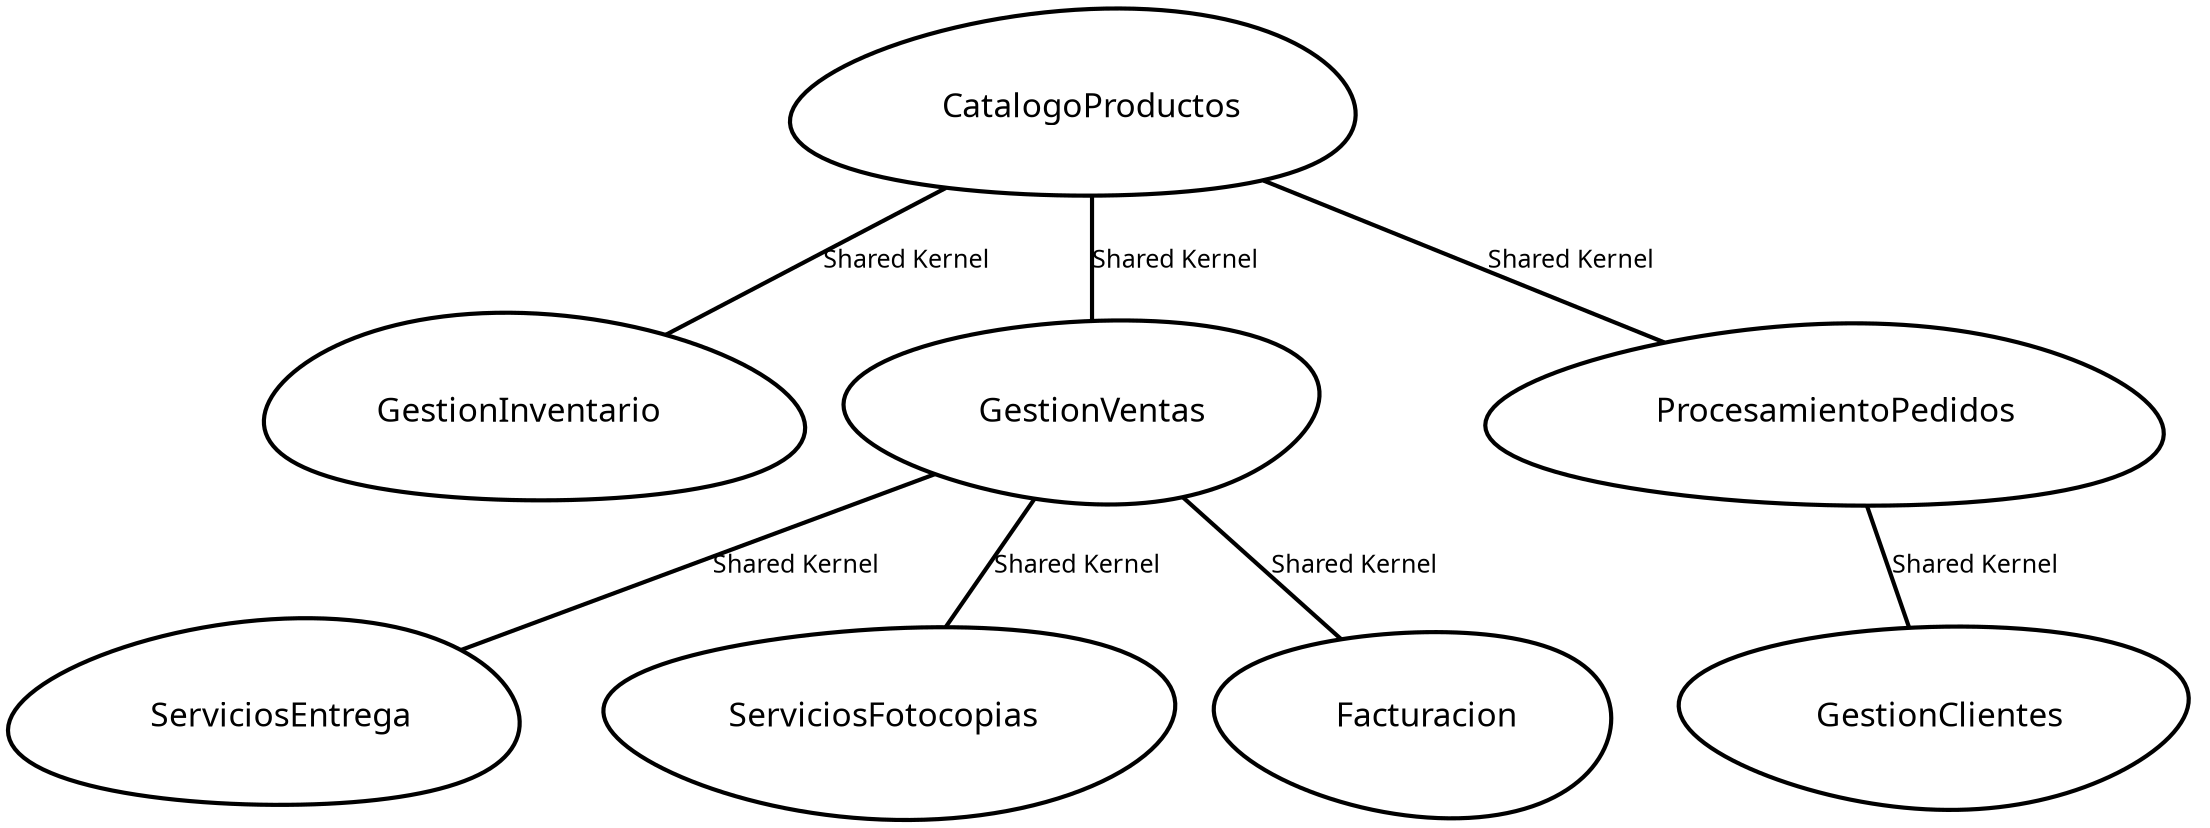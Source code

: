 digraph "ContextMapGraph" {
graph ["imagepath"="/tmp/GraphvizJava"]
"CatalogoProductos" ["margin"="0.3","orientation"="229","shape"="egg","fontsize"="16","style"="bold","label"="CatalogoProductos\n","fontname"="sans-serif"]
"GestionInventario" ["margin"="0.3","orientation"="125","shape"="egg","fontsize"="16","style"="bold","label"="GestionInventario\n","fontname"="sans-serif"]
"GestionVentas" ["margin"="0.3","orientation"="195","shape"="egg","fontsize"="16","style"="bold","label"="GestionVentas\n","fontname"="sans-serif"]
"ServiciosEntrega" ["margin"="0.3","orientation"="228","shape"="egg","fontsize"="16","style"="bold","label"="ServiciosEntrega\n","fontname"="sans-serif"]
"ServiciosFotocopias" ["margin"="0.3","orientation"="72","shape"="egg","fontsize"="16","style"="bold","label"="ServiciosFotocopias\n","fontname"="sans-serif"]
"Facturacion" ["margin"="0.3","orientation"="317","shape"="egg","fontsize"="16","style"="bold","label"="Facturacion\n","fontname"="sans-serif"]
"ProcesamientoPedidos" ["margin"="0.3","orientation"="349","shape"="egg","fontsize"="16","style"="bold","label"="ProcesamientoPedidos\n","fontname"="sans-serif"]
"GestionClientes" ["margin"="0.3","orientation"="188","shape"="egg","fontsize"="16","style"="bold","label"="GestionClientes\n","fontname"="sans-serif"]
"CatalogoProductos" -> "GestionInventario" ["fontsize"="12","style"="bold","label"="Shared Kernel","dir"="none","fontname"="sans-serif"]
"CatalogoProductos" -> "GestionVentas" ["fontsize"="12","style"="bold","label"="Shared Kernel","dir"="none","fontname"="sans-serif"]
"CatalogoProductos" -> "ProcesamientoPedidos" ["fontsize"="12","style"="bold","label"="Shared Kernel","dir"="none","fontname"="sans-serif"]
"GestionVentas" -> "ServiciosEntrega" ["fontsize"="12","style"="bold","label"="Shared Kernel","dir"="none","fontname"="sans-serif"]
"GestionVentas" -> "ServiciosFotocopias" ["fontsize"="12","style"="bold","label"="Shared Kernel","dir"="none","fontname"="sans-serif"]
"GestionVentas" -> "Facturacion" ["fontsize"="12","style"="bold","label"="Shared Kernel","dir"="none","fontname"="sans-serif"]
"ProcesamientoPedidos" -> "GestionClientes" ["fontsize"="12","style"="bold","label"="Shared Kernel","dir"="none","fontname"="sans-serif"]
}